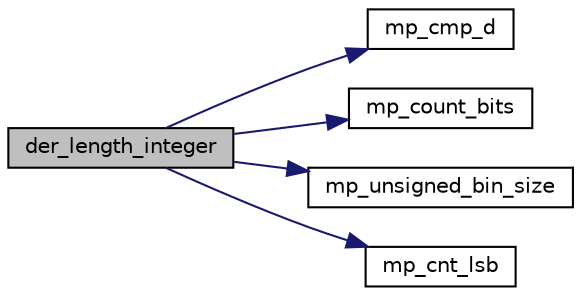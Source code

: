 digraph G
{
  edge [fontname="Helvetica",fontsize="10",labelfontname="Helvetica",labelfontsize="10"];
  node [fontname="Helvetica",fontsize="10",shape=record];
  rankdir="LR";
  Node1 [label="der_length_integer",height=0.2,width=0.4,color="black", fillcolor="grey75", style="filled" fontcolor="black"];
  Node1 -> Node2 [color="midnightblue",fontsize="10",style="solid",fontname="Helvetica"];
  Node2 [label="mp_cmp_d",height=0.2,width=0.4,color="black", fillcolor="white", style="filled",URL="$tommath_8h.html#aafbb7149deca3822af6b702a53a49b0f"];
  Node1 -> Node3 [color="midnightblue",fontsize="10",style="solid",fontname="Helvetica"];
  Node3 [label="mp_count_bits",height=0.2,width=0.4,color="black", fillcolor="white", style="filled",URL="$tommath_8h.html#a67778f2e786a0a42a4e32adb5bf12653"];
  Node1 -> Node4 [color="midnightblue",fontsize="10",style="solid",fontname="Helvetica"];
  Node4 [label="mp_unsigned_bin_size",height=0.2,width=0.4,color="black", fillcolor="white", style="filled",URL="$tommath_8h.html#a51d637e8f0c3b84b9ceb8c3426117cce"];
  Node1 -> Node5 [color="midnightblue",fontsize="10",style="solid",fontname="Helvetica"];
  Node5 [label="mp_cnt_lsb",height=0.2,width=0.4,color="black", fillcolor="white", style="filled",URL="$tommath_8h.html#abd1e65207a1a0b142572a9da2645f783"];
}
